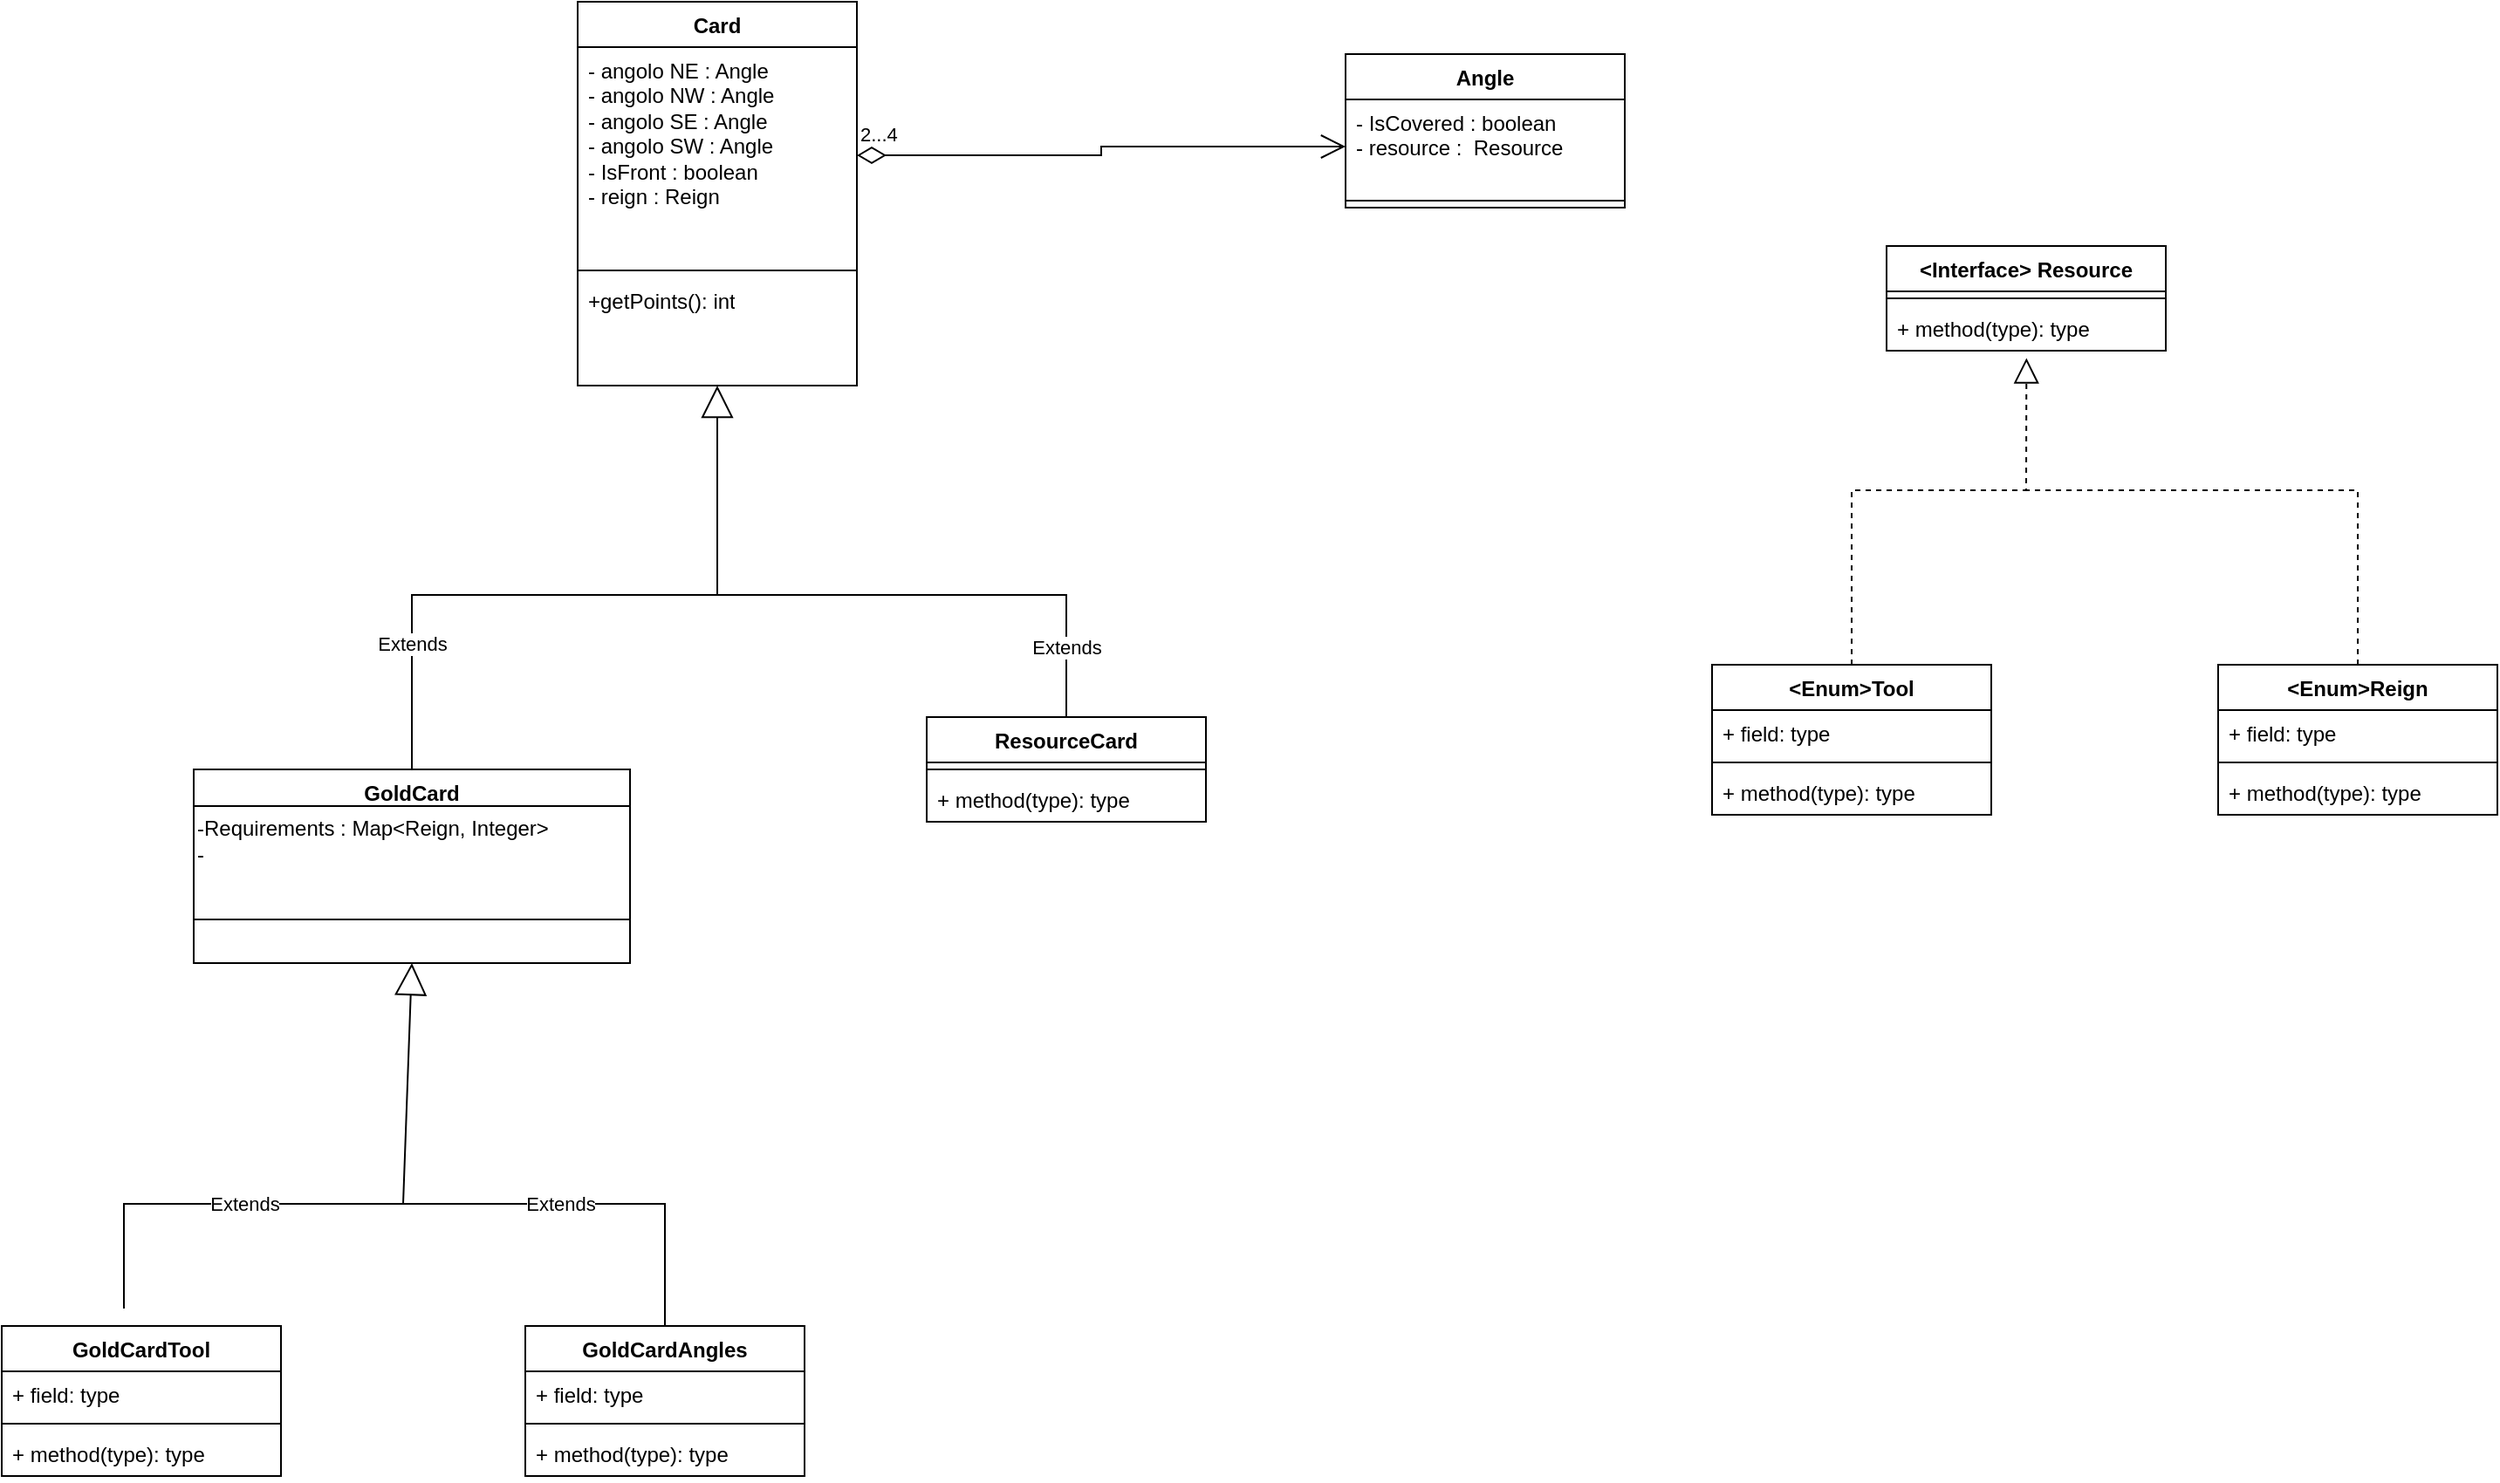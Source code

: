 <mxfile version="24.0.5" type="github">
  <diagram id="C5RBs43oDa-KdzZeNtuy" name="Page-1">
    <mxGraphModel dx="2068" dy="866" grid="1" gridSize="10" guides="1" tooltips="1" connect="1" arrows="1" fold="1" page="1" pageScale="1" pageWidth="2339" pageHeight="3300" math="0" shadow="0">
      <root>
        <mxCell id="WIyWlLk6GJQsqaUBKTNV-0" />
        <mxCell id="WIyWlLk6GJQsqaUBKTNV-1" parent="WIyWlLk6GJQsqaUBKTNV-0" />
        <mxCell id="JLcb8wGAHAgGzzpa8HeB-1" value="Card" style="swimlane;fontStyle=1;align=center;verticalAlign=top;childLayout=stackLayout;horizontal=1;startSize=26;horizontalStack=0;resizeParent=1;resizeParentMax=0;resizeLast=0;collapsible=1;marginBottom=0;whiteSpace=wrap;html=1;" parent="WIyWlLk6GJQsqaUBKTNV-1" vertex="1">
          <mxGeometry x="460" y="40" width="160" height="220" as="geometry" />
        </mxCell>
        <mxCell id="JLcb8wGAHAgGzzpa8HeB-2" value="- angolo NE : Angle&lt;div&gt;- angolo NW : Angle&lt;/div&gt;&lt;div&gt;- angolo SE : Angle&lt;/div&gt;&lt;div&gt;- angolo SW : Angle&lt;/div&gt;&lt;div&gt;- IsFront : boolean&lt;/div&gt;&lt;div&gt;- reign : Reign&lt;/div&gt;&lt;div&gt;&lt;br&gt;&lt;/div&gt;" style="text;strokeColor=none;fillColor=none;align=left;verticalAlign=top;spacingLeft=4;spacingRight=4;overflow=hidden;rotatable=0;points=[[0,0.5],[1,0.5]];portConstraint=eastwest;whiteSpace=wrap;html=1;" parent="JLcb8wGAHAgGzzpa8HeB-1" vertex="1">
          <mxGeometry y="26" width="160" height="124" as="geometry" />
        </mxCell>
        <mxCell id="JLcb8wGAHAgGzzpa8HeB-3" value="" style="line;strokeWidth=1;fillColor=none;align=left;verticalAlign=middle;spacingTop=-1;spacingLeft=3;spacingRight=3;rotatable=0;labelPosition=right;points=[];portConstraint=eastwest;strokeColor=inherit;" parent="JLcb8wGAHAgGzzpa8HeB-1" vertex="1">
          <mxGeometry y="150" width="160" height="8" as="geometry" />
        </mxCell>
        <mxCell id="JLcb8wGAHAgGzzpa8HeB-4" value="&lt;div&gt;+getPoints(): int&lt;/div&gt;&lt;div&gt;&lt;br&gt;&lt;/div&gt;" style="text;strokeColor=none;fillColor=none;align=left;verticalAlign=top;spacingLeft=4;spacingRight=4;overflow=hidden;rotatable=0;points=[[0,0.5],[1,0.5]];portConstraint=eastwest;whiteSpace=wrap;html=1;" parent="JLcb8wGAHAgGzzpa8HeB-1" vertex="1">
          <mxGeometry y="158" width="160" height="62" as="geometry" />
        </mxCell>
        <mxCell id="JLcb8wGAHAgGzzpa8HeB-5" value="Angle" style="swimlane;fontStyle=1;align=center;verticalAlign=top;childLayout=stackLayout;horizontal=1;startSize=26;horizontalStack=0;resizeParent=1;resizeParentMax=0;resizeLast=0;collapsible=1;marginBottom=0;whiteSpace=wrap;html=1;" parent="WIyWlLk6GJQsqaUBKTNV-1" vertex="1">
          <mxGeometry x="900" y="70" width="160" height="88" as="geometry" />
        </mxCell>
        <mxCell id="JLcb8wGAHAgGzzpa8HeB-6" value="&lt;div&gt;- IsCovered : boolean&lt;/div&gt;&lt;div&gt;- resource :&amp;nbsp; Resource&lt;/div&gt;&lt;div&gt;&lt;br&gt;&lt;/div&gt;" style="text;strokeColor=none;fillColor=none;align=left;verticalAlign=top;spacingLeft=4;spacingRight=4;overflow=hidden;rotatable=0;points=[[0,0.5],[1,0.5]];portConstraint=eastwest;whiteSpace=wrap;html=1;" parent="JLcb8wGAHAgGzzpa8HeB-5" vertex="1">
          <mxGeometry y="26" width="160" height="54" as="geometry" />
        </mxCell>
        <mxCell id="JLcb8wGAHAgGzzpa8HeB-7" value="" style="line;strokeWidth=1;fillColor=none;align=left;verticalAlign=middle;spacingTop=-1;spacingLeft=3;spacingRight=3;rotatable=0;labelPosition=right;points=[];portConstraint=eastwest;strokeColor=inherit;" parent="JLcb8wGAHAgGzzpa8HeB-5" vertex="1">
          <mxGeometry y="80" width="160" height="8" as="geometry" />
        </mxCell>
        <mxCell id="JLcb8wGAHAgGzzpa8HeB-9" value="&amp;lt;Interface&amp;gt; Resource" style="swimlane;fontStyle=1;align=center;verticalAlign=top;childLayout=stackLayout;horizontal=1;startSize=26;horizontalStack=0;resizeParent=1;resizeParentMax=0;resizeLast=0;collapsible=1;marginBottom=0;whiteSpace=wrap;html=1;" parent="WIyWlLk6GJQsqaUBKTNV-1" vertex="1">
          <mxGeometry x="1210" y="180" width="160" height="60" as="geometry" />
        </mxCell>
        <mxCell id="JLcb8wGAHAgGzzpa8HeB-11" value="" style="line;strokeWidth=1;fillColor=none;align=left;verticalAlign=middle;spacingTop=-1;spacingLeft=3;spacingRight=3;rotatable=0;labelPosition=right;points=[];portConstraint=eastwest;strokeColor=inherit;" parent="JLcb8wGAHAgGzzpa8HeB-9" vertex="1">
          <mxGeometry y="26" width="160" height="8" as="geometry" />
        </mxCell>
        <mxCell id="JLcb8wGAHAgGzzpa8HeB-12" value="+ method(type): type" style="text;strokeColor=none;fillColor=none;align=left;verticalAlign=top;spacingLeft=4;spacingRight=4;overflow=hidden;rotatable=0;points=[[0,0.5],[1,0.5]];portConstraint=eastwest;whiteSpace=wrap;html=1;" parent="JLcb8wGAHAgGzzpa8HeB-9" vertex="1">
          <mxGeometry y="34" width="160" height="26" as="geometry" />
        </mxCell>
        <mxCell id="JLcb8wGAHAgGzzpa8HeB-14" value="&amp;lt;Enum&amp;gt;Tool" style="swimlane;fontStyle=1;align=center;verticalAlign=top;childLayout=stackLayout;horizontal=1;startSize=26;horizontalStack=0;resizeParent=1;resizeParentMax=0;resizeLast=0;collapsible=1;marginBottom=0;whiteSpace=wrap;html=1;" parent="WIyWlLk6GJQsqaUBKTNV-1" vertex="1">
          <mxGeometry x="1110" y="420" width="160" height="86" as="geometry" />
        </mxCell>
        <mxCell id="JLcb8wGAHAgGzzpa8HeB-15" value="+ field: type" style="text;strokeColor=none;fillColor=none;align=left;verticalAlign=top;spacingLeft=4;spacingRight=4;overflow=hidden;rotatable=0;points=[[0,0.5],[1,0.5]];portConstraint=eastwest;whiteSpace=wrap;html=1;" parent="JLcb8wGAHAgGzzpa8HeB-14" vertex="1">
          <mxGeometry y="26" width="160" height="26" as="geometry" />
        </mxCell>
        <mxCell id="JLcb8wGAHAgGzzpa8HeB-16" value="" style="line;strokeWidth=1;fillColor=none;align=left;verticalAlign=middle;spacingTop=-1;spacingLeft=3;spacingRight=3;rotatable=0;labelPosition=right;points=[];portConstraint=eastwest;strokeColor=inherit;" parent="JLcb8wGAHAgGzzpa8HeB-14" vertex="1">
          <mxGeometry y="52" width="160" height="8" as="geometry" />
        </mxCell>
        <mxCell id="JLcb8wGAHAgGzzpa8HeB-17" value="+ method(type): type" style="text;strokeColor=none;fillColor=none;align=left;verticalAlign=top;spacingLeft=4;spacingRight=4;overflow=hidden;rotatable=0;points=[[0,0.5],[1,0.5]];portConstraint=eastwest;whiteSpace=wrap;html=1;" parent="JLcb8wGAHAgGzzpa8HeB-14" vertex="1">
          <mxGeometry y="60" width="160" height="26" as="geometry" />
        </mxCell>
        <mxCell id="JLcb8wGAHAgGzzpa8HeB-18" value="" style="endArrow=block;dashed=1;endFill=0;endSize=12;html=1;rounded=0;entryX=0.501;entryY=1.162;entryDx=0;entryDy=0;entryPerimeter=0;exitX=0.5;exitY=0;exitDx=0;exitDy=0;" parent="WIyWlLk6GJQsqaUBKTNV-1" source="JLcb8wGAHAgGzzpa8HeB-14" target="JLcb8wGAHAgGzzpa8HeB-12" edge="1">
          <mxGeometry width="160" relative="1" as="geometry">
            <mxPoint x="1430" y="400" as="sourcePoint" />
            <mxPoint x="1590" y="400" as="targetPoint" />
            <Array as="points">
              <mxPoint x="1190" y="320" />
              <mxPoint x="1290" y="320" />
            </Array>
          </mxGeometry>
        </mxCell>
        <mxCell id="JLcb8wGAHAgGzzpa8HeB-19" value="&amp;lt;Enum&amp;gt;Reign" style="swimlane;fontStyle=1;align=center;verticalAlign=top;childLayout=stackLayout;horizontal=1;startSize=26;horizontalStack=0;resizeParent=1;resizeParentMax=0;resizeLast=0;collapsible=1;marginBottom=0;whiteSpace=wrap;html=1;" parent="WIyWlLk6GJQsqaUBKTNV-1" vertex="1">
          <mxGeometry x="1400" y="420" width="160" height="86" as="geometry" />
        </mxCell>
        <mxCell id="JLcb8wGAHAgGzzpa8HeB-20" value="+ field: type" style="text;strokeColor=none;fillColor=none;align=left;verticalAlign=top;spacingLeft=4;spacingRight=4;overflow=hidden;rotatable=0;points=[[0,0.5],[1,0.5]];portConstraint=eastwest;whiteSpace=wrap;html=1;" parent="JLcb8wGAHAgGzzpa8HeB-19" vertex="1">
          <mxGeometry y="26" width="160" height="26" as="geometry" />
        </mxCell>
        <mxCell id="JLcb8wGAHAgGzzpa8HeB-21" value="" style="line;strokeWidth=1;fillColor=none;align=left;verticalAlign=middle;spacingTop=-1;spacingLeft=3;spacingRight=3;rotatable=0;labelPosition=right;points=[];portConstraint=eastwest;strokeColor=inherit;" parent="JLcb8wGAHAgGzzpa8HeB-19" vertex="1">
          <mxGeometry y="52" width="160" height="8" as="geometry" />
        </mxCell>
        <mxCell id="JLcb8wGAHAgGzzpa8HeB-22" value="+ method(type): type" style="text;strokeColor=none;fillColor=none;align=left;verticalAlign=top;spacingLeft=4;spacingRight=4;overflow=hidden;rotatable=0;points=[[0,0.5],[1,0.5]];portConstraint=eastwest;whiteSpace=wrap;html=1;" parent="JLcb8wGAHAgGzzpa8HeB-19" vertex="1">
          <mxGeometry y="60" width="160" height="26" as="geometry" />
        </mxCell>
        <mxCell id="JLcb8wGAHAgGzzpa8HeB-24" value="GoldCard" style="swimlane;fontStyle=1;align=center;verticalAlign=top;childLayout=stackLayout;horizontal=1;startSize=21;horizontalStack=0;resizeParent=1;resizeParentMax=0;resizeLast=0;collapsible=1;marginBottom=0;whiteSpace=wrap;html=1;" parent="WIyWlLk6GJQsqaUBKTNV-1" vertex="1">
          <mxGeometry x="240" y="480" width="250" height="111" as="geometry" />
        </mxCell>
        <mxCell id="E-_rWRL8sggAh93KuL3w-0" value="-Requirements : Map&amp;lt;Reign, Integer&amp;gt;&lt;div&gt;-&lt;/div&gt;" style="text;html=1;align=left;verticalAlign=middle;resizable=0;points=[];autosize=1;strokeColor=none;fillColor=none;" parent="JLcb8wGAHAgGzzpa8HeB-24" vertex="1">
          <mxGeometry y="21" width="250" height="40" as="geometry" />
        </mxCell>
        <mxCell id="JLcb8wGAHAgGzzpa8HeB-26" value="" style="line;strokeWidth=1;fillColor=none;align=left;verticalAlign=middle;spacingTop=-1;spacingLeft=3;spacingRight=3;rotatable=0;labelPosition=right;points=[];portConstraint=eastwest;strokeColor=inherit;" parent="JLcb8wGAHAgGzzpa8HeB-24" vertex="1">
          <mxGeometry y="61" width="250" height="50" as="geometry" />
        </mxCell>
        <mxCell id="JLcb8wGAHAgGzzpa8HeB-28" value="ResourceCard" style="swimlane;fontStyle=1;align=center;verticalAlign=top;childLayout=stackLayout;horizontal=1;startSize=26;horizontalStack=0;resizeParent=1;resizeParentMax=0;resizeLast=0;collapsible=1;marginBottom=0;whiteSpace=wrap;html=1;" parent="WIyWlLk6GJQsqaUBKTNV-1" vertex="1">
          <mxGeometry x="660" y="450" width="160" height="60" as="geometry" />
        </mxCell>
        <mxCell id="JLcb8wGAHAgGzzpa8HeB-30" value="" style="line;strokeWidth=1;fillColor=none;align=left;verticalAlign=middle;spacingTop=-1;spacingLeft=3;spacingRight=3;rotatable=0;labelPosition=right;points=[];portConstraint=eastwest;strokeColor=inherit;" parent="JLcb8wGAHAgGzzpa8HeB-28" vertex="1">
          <mxGeometry y="26" width="160" height="8" as="geometry" />
        </mxCell>
        <mxCell id="JLcb8wGAHAgGzzpa8HeB-31" value="+ method(type): type" style="text;strokeColor=none;fillColor=none;align=left;verticalAlign=top;spacingLeft=4;spacingRight=4;overflow=hidden;rotatable=0;points=[[0,0.5],[1,0.5]];portConstraint=eastwest;whiteSpace=wrap;html=1;" parent="JLcb8wGAHAgGzzpa8HeB-28" vertex="1">
          <mxGeometry y="34" width="160" height="26" as="geometry" />
        </mxCell>
        <mxCell id="JLcb8wGAHAgGzzpa8HeB-32" value="Extends" style="endArrow=block;endSize=16;endFill=0;html=1;rounded=0;entryX=0.5;entryY=1;entryDx=0;entryDy=0;exitX=0.5;exitY=0;exitDx=0;exitDy=0;" parent="WIyWlLk6GJQsqaUBKTNV-1" target="JLcb8wGAHAgGzzpa8HeB-1" edge="1" source="JLcb8wGAHAgGzzpa8HeB-24">
          <mxGeometry x="-0.636" width="160" relative="1" as="geometry">
            <mxPoint x="820" y="380" as="sourcePoint" />
            <mxPoint x="880" y="410" as="targetPoint" />
            <Array as="points">
              <mxPoint x="365" y="380" />
              <mxPoint x="540" y="380" />
            </Array>
            <mxPoint as="offset" />
          </mxGeometry>
        </mxCell>
        <mxCell id="JLcb8wGAHAgGzzpa8HeB-38" value="" style="endArrow=none;dashed=1;html=1;rounded=0;exitX=0.5;exitY=0;exitDx=0;exitDy=0;" parent="WIyWlLk6GJQsqaUBKTNV-1" source="JLcb8wGAHAgGzzpa8HeB-19" edge="1">
          <mxGeometry width="50" height="50" relative="1" as="geometry">
            <mxPoint x="1600" y="420" as="sourcePoint" />
            <mxPoint x="1290" y="320" as="targetPoint" />
            <Array as="points">
              <mxPoint x="1480" y="320" />
            </Array>
          </mxGeometry>
        </mxCell>
        <mxCell id="pGGR8wDG81xiq5hkl2QB-0" value="GoldCardTool" style="swimlane;fontStyle=1;align=center;verticalAlign=top;childLayout=stackLayout;horizontal=1;startSize=26;horizontalStack=0;resizeParent=1;resizeParentMax=0;resizeLast=0;collapsible=1;marginBottom=0;whiteSpace=wrap;html=1;" parent="WIyWlLk6GJQsqaUBKTNV-1" vertex="1">
          <mxGeometry x="130" y="799" width="160" height="86" as="geometry" />
        </mxCell>
        <mxCell id="pGGR8wDG81xiq5hkl2QB-1" value="+ field: type" style="text;strokeColor=none;fillColor=none;align=left;verticalAlign=top;spacingLeft=4;spacingRight=4;overflow=hidden;rotatable=0;points=[[0,0.5],[1,0.5]];portConstraint=eastwest;whiteSpace=wrap;html=1;" parent="pGGR8wDG81xiq5hkl2QB-0" vertex="1">
          <mxGeometry y="26" width="160" height="26" as="geometry" />
        </mxCell>
        <mxCell id="pGGR8wDG81xiq5hkl2QB-2" value="" style="line;strokeWidth=1;fillColor=none;align=left;verticalAlign=middle;spacingTop=-1;spacingLeft=3;spacingRight=3;rotatable=0;labelPosition=right;points=[];portConstraint=eastwest;strokeColor=inherit;" parent="pGGR8wDG81xiq5hkl2QB-0" vertex="1">
          <mxGeometry y="52" width="160" height="8" as="geometry" />
        </mxCell>
        <mxCell id="pGGR8wDG81xiq5hkl2QB-3" value="+ method(type): type" style="text;strokeColor=none;fillColor=none;align=left;verticalAlign=top;spacingLeft=4;spacingRight=4;overflow=hidden;rotatable=0;points=[[0,0.5],[1,0.5]];portConstraint=eastwest;whiteSpace=wrap;html=1;" parent="pGGR8wDG81xiq5hkl2QB-0" vertex="1">
          <mxGeometry y="60" width="160" height="26" as="geometry" />
        </mxCell>
        <mxCell id="pGGR8wDG81xiq5hkl2QB-4" value="GoldCardAngles" style="swimlane;fontStyle=1;align=center;verticalAlign=top;childLayout=stackLayout;horizontal=1;startSize=26;horizontalStack=0;resizeParent=1;resizeParentMax=0;resizeLast=0;collapsible=1;marginBottom=0;whiteSpace=wrap;html=1;" parent="WIyWlLk6GJQsqaUBKTNV-1" vertex="1">
          <mxGeometry x="430" y="799" width="160" height="86" as="geometry" />
        </mxCell>
        <mxCell id="pGGR8wDG81xiq5hkl2QB-5" value="+ field: type" style="text;strokeColor=none;fillColor=none;align=left;verticalAlign=top;spacingLeft=4;spacingRight=4;overflow=hidden;rotatable=0;points=[[0,0.5],[1,0.5]];portConstraint=eastwest;whiteSpace=wrap;html=1;" parent="pGGR8wDG81xiq5hkl2QB-4" vertex="1">
          <mxGeometry y="26" width="160" height="26" as="geometry" />
        </mxCell>
        <mxCell id="pGGR8wDG81xiq5hkl2QB-6" value="" style="line;strokeWidth=1;fillColor=none;align=left;verticalAlign=middle;spacingTop=-1;spacingLeft=3;spacingRight=3;rotatable=0;labelPosition=right;points=[];portConstraint=eastwest;strokeColor=inherit;" parent="pGGR8wDG81xiq5hkl2QB-4" vertex="1">
          <mxGeometry y="52" width="160" height="8" as="geometry" />
        </mxCell>
        <mxCell id="pGGR8wDG81xiq5hkl2QB-7" value="+ method(type): type" style="text;strokeColor=none;fillColor=none;align=left;verticalAlign=top;spacingLeft=4;spacingRight=4;overflow=hidden;rotatable=0;points=[[0,0.5],[1,0.5]];portConstraint=eastwest;whiteSpace=wrap;html=1;" parent="pGGR8wDG81xiq5hkl2QB-4" vertex="1">
          <mxGeometry y="60" width="160" height="26" as="geometry" />
        </mxCell>
        <mxCell id="U6kzLl_--cRYhZTv7tza-3" value="" style="endArrow=none;html=1;rounded=0;entryX=0.5;entryY=0;entryDx=0;entryDy=0;" edge="1" parent="WIyWlLk6GJQsqaUBKTNV-1" target="JLcb8wGAHAgGzzpa8HeB-28">
          <mxGeometry width="50" height="50" relative="1" as="geometry">
            <mxPoint x="540" y="380" as="sourcePoint" />
            <mxPoint x="700" y="380" as="targetPoint" />
            <Array as="points">
              <mxPoint x="740" y="380" />
            </Array>
          </mxGeometry>
        </mxCell>
        <mxCell id="U6kzLl_--cRYhZTv7tza-4" value="Extends" style="edgeLabel;html=1;align=center;verticalAlign=middle;resizable=0;points=[];" vertex="1" connectable="0" parent="U6kzLl_--cRYhZTv7tza-3">
          <mxGeometry x="0.32" y="-2" relative="1" as="geometry">
            <mxPoint x="22" y="28" as="offset" />
          </mxGeometry>
        </mxCell>
        <mxCell id="U6kzLl_--cRYhZTv7tza-8" value="Extends" style="endArrow=block;endSize=16;endFill=0;html=1;rounded=0;entryX=0.5;entryY=1;entryDx=0;entryDy=0;" edge="1" parent="WIyWlLk6GJQsqaUBKTNV-1" target="JLcb8wGAHAgGzzpa8HeB-24">
          <mxGeometry x="-0.28" width="160" relative="1" as="geometry">
            <mxPoint x="200" y="789" as="sourcePoint" />
            <mxPoint x="365" y="560" as="targetPoint" />
            <Array as="points">
              <mxPoint x="200" y="729" />
              <mxPoint x="360" y="729" />
            </Array>
            <mxPoint as="offset" />
          </mxGeometry>
        </mxCell>
        <mxCell id="U6kzLl_--cRYhZTv7tza-10" value="" style="endArrow=none;html=1;rounded=0;entryX=0.5;entryY=0;entryDx=0;entryDy=0;" edge="1" parent="WIyWlLk6GJQsqaUBKTNV-1" target="pGGR8wDG81xiq5hkl2QB-4">
          <mxGeometry width="50" height="50" relative="1" as="geometry">
            <mxPoint x="360" y="729" as="sourcePoint" />
            <mxPoint x="580" y="729" as="targetPoint" />
            <Array as="points">
              <mxPoint x="510" y="729" />
            </Array>
          </mxGeometry>
        </mxCell>
        <mxCell id="U6kzLl_--cRYhZTv7tza-11" value="&lt;div&gt;Extends&lt;/div&gt;" style="edgeLabel;html=1;align=center;verticalAlign=middle;resizable=0;points=[];" vertex="1" connectable="0" parent="U6kzLl_--cRYhZTv7tza-10">
          <mxGeometry x="-0.317" y="-2" relative="1" as="geometry">
            <mxPoint x="15" y="-2" as="offset" />
          </mxGeometry>
        </mxCell>
        <mxCell id="U6kzLl_--cRYhZTv7tza-17" value="2...4" style="endArrow=open;html=1;endSize=12;startArrow=diamondThin;startSize=14;startFill=0;edgeStyle=orthogonalEdgeStyle;align=left;verticalAlign=bottom;rounded=0;exitX=1;exitY=0.5;exitDx=0;exitDy=0;entryX=0;entryY=0.5;entryDx=0;entryDy=0;" edge="1" parent="WIyWlLk6GJQsqaUBKTNV-1" source="JLcb8wGAHAgGzzpa8HeB-2" target="JLcb8wGAHAgGzzpa8HeB-6">
          <mxGeometry x="-1" y="3" relative="1" as="geometry">
            <mxPoint x="730" y="170" as="sourcePoint" />
            <mxPoint x="890" y="170" as="targetPoint" />
          </mxGeometry>
        </mxCell>
      </root>
    </mxGraphModel>
  </diagram>
</mxfile>
